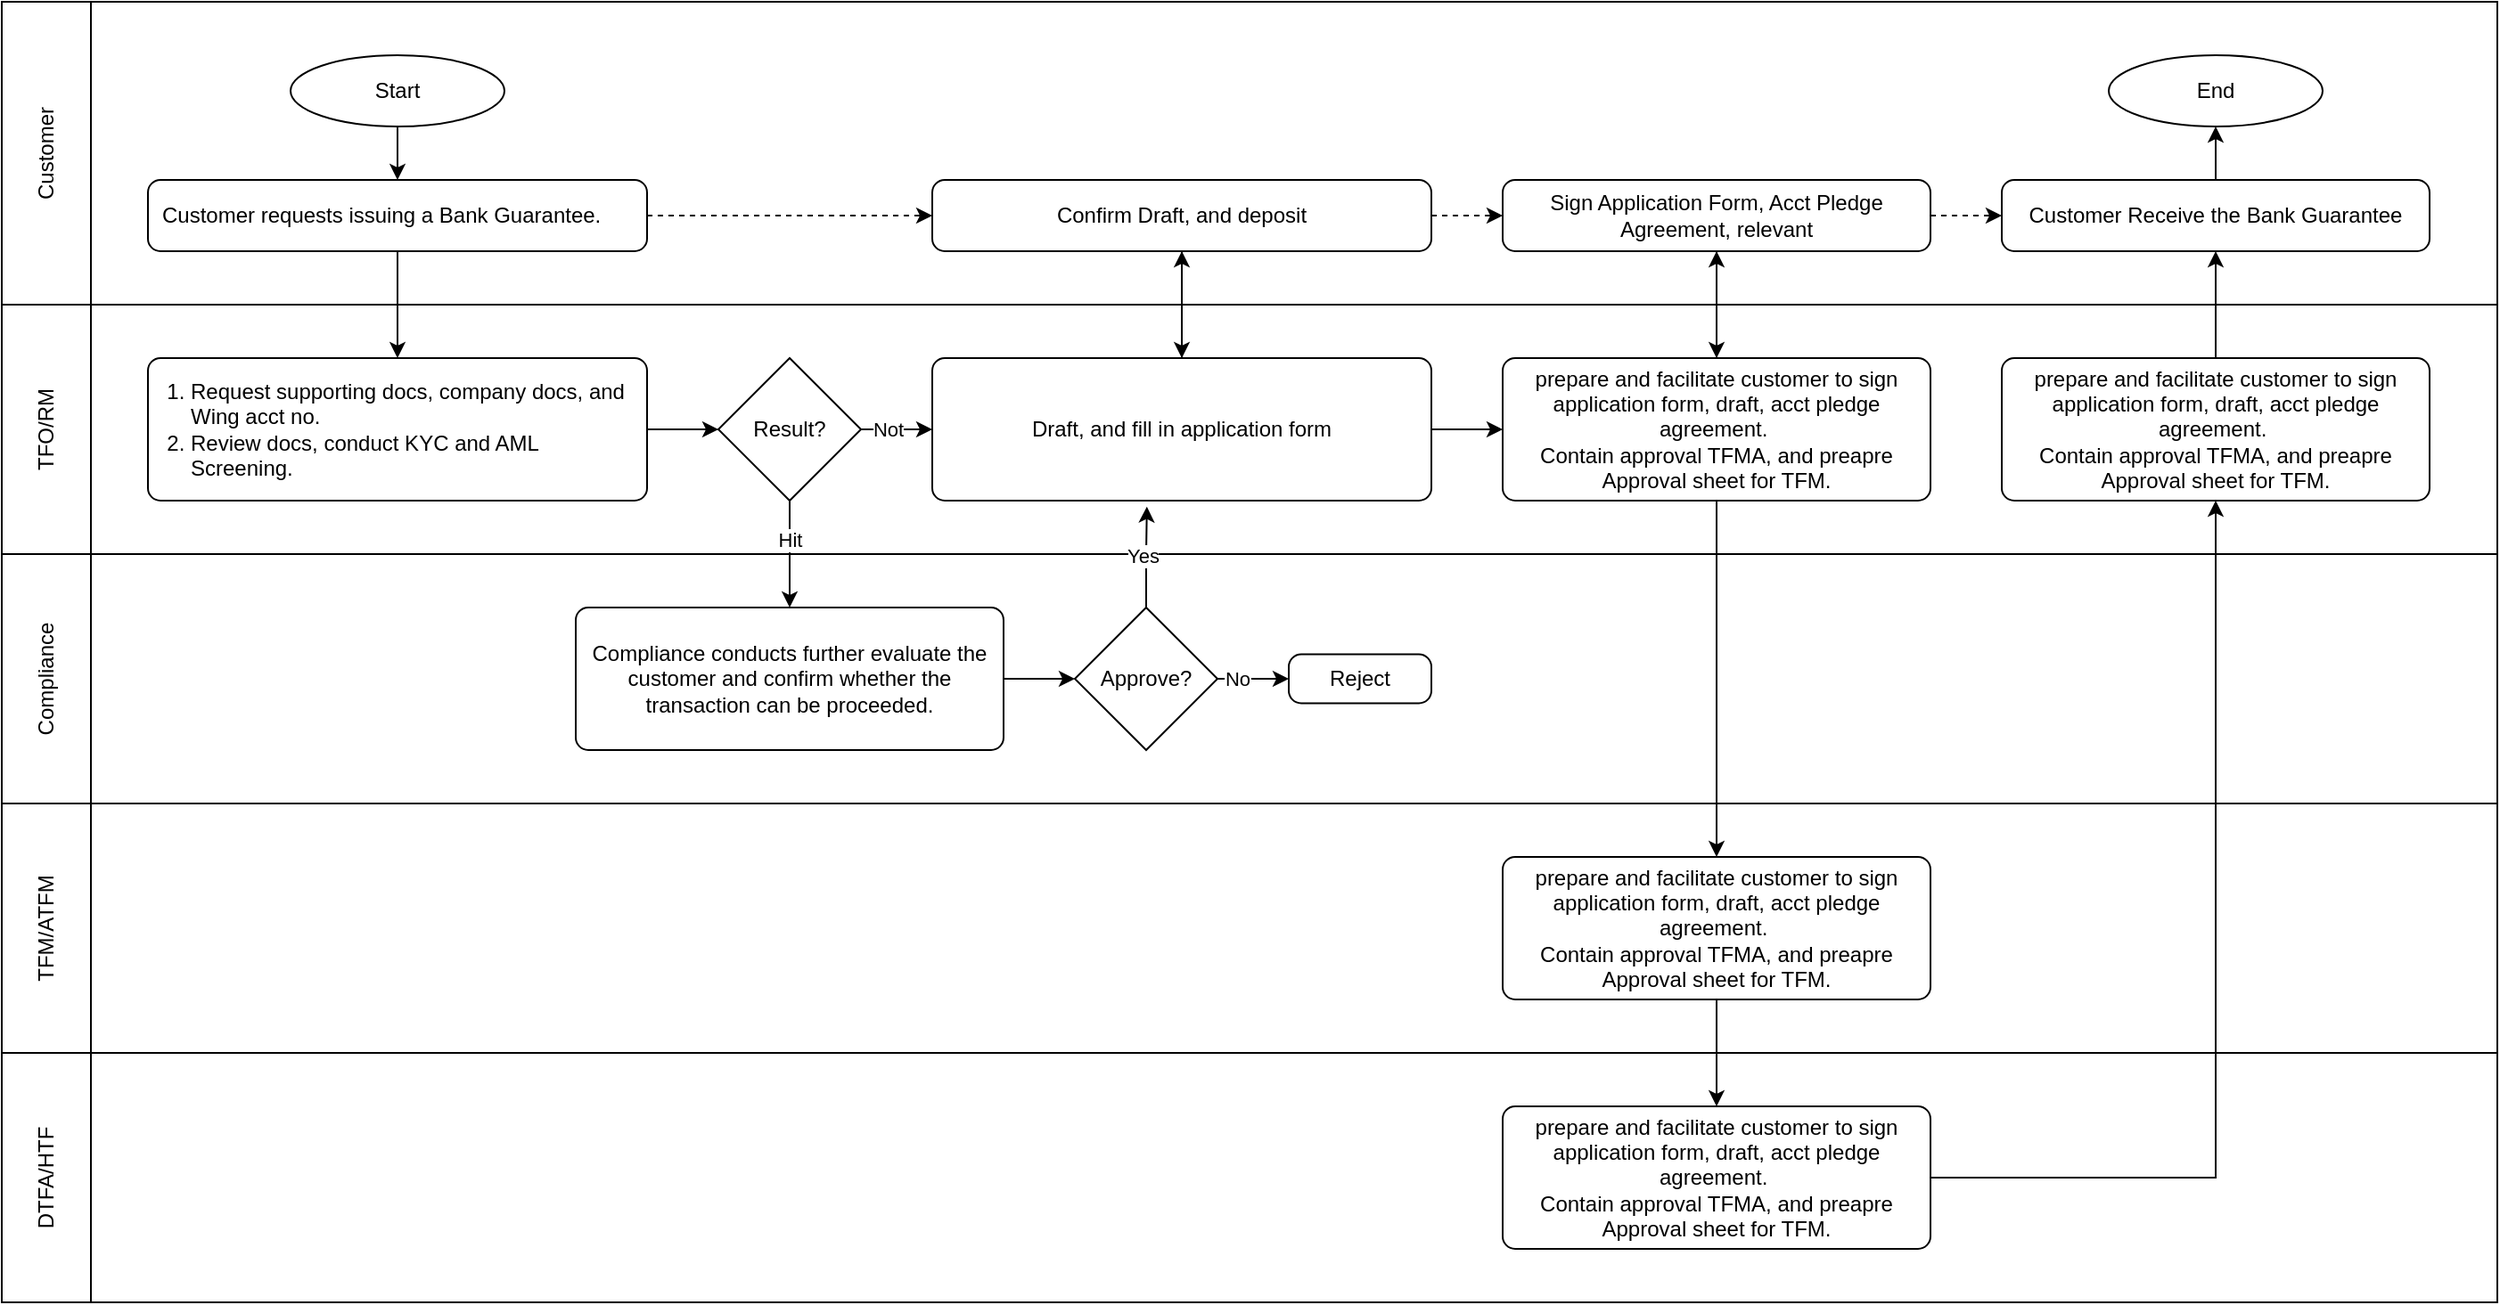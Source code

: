 <mxfile version="26.0.11">
  <diagram name="Page-1" id="frO6bIjpAD6LzR3Jj6Uj">
    <mxGraphModel dx="2100" dy="1130" grid="1" gridSize="10" guides="1" tooltips="1" connect="1" arrows="1" fold="1" page="1" pageScale="1" pageWidth="827" pageHeight="1169" math="0" shadow="0">
      <root>
        <mxCell id="0" />
        <mxCell id="1" parent="0" />
        <mxCell id="cnvuhV0ucwfGlOxxNsax-50" value="" style="rounded=0;whiteSpace=wrap;html=1;fillColor=default;" parent="1" vertex="1">
          <mxGeometry y="600" width="1400" height="140" as="geometry" />
        </mxCell>
        <mxCell id="cnvuhV0ucwfGlOxxNsax-49" value="" style="rounded=0;whiteSpace=wrap;html=1;fillColor=default;" parent="1" vertex="1">
          <mxGeometry y="460" width="1400" height="140" as="geometry" />
        </mxCell>
        <mxCell id="cnvuhV0ucwfGlOxxNsax-48" value="" style="rounded=0;whiteSpace=wrap;html=1;fillColor=default;" parent="1" vertex="1">
          <mxGeometry y="320" width="1400" height="140" as="geometry" />
        </mxCell>
        <mxCell id="cnvuhV0ucwfGlOxxNsax-47" value="" style="rounded=0;whiteSpace=wrap;html=1;fillColor=default;" parent="1" vertex="1">
          <mxGeometry y="180" width="1400" height="140" as="geometry" />
        </mxCell>
        <mxCell id="cnvuhV0ucwfGlOxxNsax-46" value="" style="rounded=0;whiteSpace=wrap;html=1;fillColor=default;" parent="1" vertex="1">
          <mxGeometry y="10" width="1400" height="170" as="geometry" />
        </mxCell>
        <mxCell id="cnvuhV0ucwfGlOxxNsax-7" value="&lt;ol style=&quot;padding-left: 16px;&quot;&gt;&lt;li&gt;Request supporting docs, company docs, and Wing acct no.&lt;/li&gt;&lt;li&gt;Review docs, conduct KYC and AML Screening.&lt;/li&gt;&lt;/ol&gt;" style="rounded=1;whiteSpace=wrap;html=1;absoluteArcSize=1;arcSize=14;strokeWidth=1;spacingLeft=6;align=left;spacingRight=6;" parent="1" vertex="1">
          <mxGeometry x="82" y="210" width="280" height="80" as="geometry" />
        </mxCell>
        <mxCell id="cnvuhV0ucwfGlOxxNsax-10" style="edgeStyle=orthogonalEdgeStyle;rounded=0;orthogonalLoop=1;jettySize=auto;html=1;exitX=0.5;exitY=1;exitDx=0;exitDy=0;exitPerimeter=0;entryX=0.5;entryY=0;entryDx=0;entryDy=0;" parent="1" source="cnvuhV0ucwfGlOxxNsax-8" target="cnvuhV0ucwfGlOxxNsax-9" edge="1">
          <mxGeometry relative="1" as="geometry" />
        </mxCell>
        <mxCell id="cnvuhV0ucwfGlOxxNsax-8" value="Start" style="strokeWidth=1;html=1;shape=mxgraph.flowchart.start_2;whiteSpace=wrap;" parent="1" vertex="1">
          <mxGeometry x="162" y="40" width="120" height="40" as="geometry" />
        </mxCell>
        <mxCell id="cnvuhV0ucwfGlOxxNsax-16" style="edgeStyle=orthogonalEdgeStyle;rounded=0;orthogonalLoop=1;jettySize=auto;html=1;exitX=0.5;exitY=1;exitDx=0;exitDy=0;" parent="1" source="cnvuhV0ucwfGlOxxNsax-9" target="cnvuhV0ucwfGlOxxNsax-7" edge="1">
          <mxGeometry relative="1" as="geometry" />
        </mxCell>
        <mxCell id="cnvuhV0ucwfGlOxxNsax-35" style="edgeStyle=orthogonalEdgeStyle;rounded=0;orthogonalLoop=1;jettySize=auto;html=1;jumpStyle=none;dashed=1;" parent="1" source="cnvuhV0ucwfGlOxxNsax-9" target="cnvuhV0ucwfGlOxxNsax-29" edge="1">
          <mxGeometry relative="1" as="geometry" />
        </mxCell>
        <mxCell id="cnvuhV0ucwfGlOxxNsax-9" value="Customer requests issuing a Bank Guarantee." style="rounded=1;html=1;absoluteArcSize=1;arcSize=14;strokeWidth=1;spacingLeft=6;spacingRight=4;align=left;horizontal=1;imageHeight=24;labelPadding=20;labelBackgroundColor=none;labelBorderColor=none;textShadow=0;whiteSpace=wrap;" parent="1" vertex="1">
          <mxGeometry x="82" y="110" width="280" height="40" as="geometry" />
        </mxCell>
        <mxCell id="cnvuhV0ucwfGlOxxNsax-25" style="edgeStyle=orthogonalEdgeStyle;rounded=0;orthogonalLoop=1;jettySize=auto;html=1;entryX=0.5;entryY=0;entryDx=0;entryDy=0;" parent="1" source="cnvuhV0ucwfGlOxxNsax-12" target="cnvuhV0ucwfGlOxxNsax-17" edge="1">
          <mxGeometry relative="1" as="geometry" />
        </mxCell>
        <mxCell id="GQJi8FWaUbrm4bYVat67-1" value="Hit" style="edgeLabel;html=1;align=center;verticalAlign=middle;resizable=0;points=[];" vertex="1" connectable="0" parent="cnvuhV0ucwfGlOxxNsax-25">
          <mxGeometry x="-0.28" relative="1" as="geometry">
            <mxPoint as="offset" />
          </mxGeometry>
        </mxCell>
        <mxCell id="cnvuhV0ucwfGlOxxNsax-26" style="edgeStyle=orthogonalEdgeStyle;rounded=0;orthogonalLoop=1;jettySize=auto;html=1;entryX=0;entryY=0.5;entryDx=0;entryDy=0;" parent="1" source="cnvuhV0ucwfGlOxxNsax-12" target="cnvuhV0ucwfGlOxxNsax-15" edge="1">
          <mxGeometry relative="1" as="geometry" />
        </mxCell>
        <mxCell id="GQJi8FWaUbrm4bYVat67-2" value="Not" style="edgeLabel;html=1;align=center;verticalAlign=middle;resizable=0;points=[];" vertex="1" connectable="0" parent="cnvuhV0ucwfGlOxxNsax-26">
          <mxGeometry x="-0.24" relative="1" as="geometry">
            <mxPoint as="offset" />
          </mxGeometry>
        </mxCell>
        <mxCell id="cnvuhV0ucwfGlOxxNsax-12" value="Result?" style="strokeWidth=1;html=1;shape=mxgraph.flowchart.decision;whiteSpace=wrap;" parent="1" vertex="1">
          <mxGeometry x="402" y="210" width="80" height="80" as="geometry" />
        </mxCell>
        <mxCell id="cnvuhV0ucwfGlOxxNsax-13" value="Reject" style="rounded=1;whiteSpace=wrap;html=1;absoluteArcSize=1;arcSize=14;strokeWidth=1;" parent="1" vertex="1">
          <mxGeometry x="722" y="376.25" width="80" height="27.5" as="geometry" />
        </mxCell>
        <mxCell id="cnvuhV0ucwfGlOxxNsax-31" style="edgeStyle=orthogonalEdgeStyle;rounded=0;orthogonalLoop=1;jettySize=auto;html=1;entryX=0.5;entryY=1;entryDx=0;entryDy=0;" parent="1" source="cnvuhV0ucwfGlOxxNsax-15" target="cnvuhV0ucwfGlOxxNsax-29" edge="1">
          <mxGeometry relative="1" as="geometry" />
        </mxCell>
        <mxCell id="cnvuhV0ucwfGlOxxNsax-37" style="edgeStyle=orthogonalEdgeStyle;rounded=0;orthogonalLoop=1;jettySize=auto;html=1;entryX=0;entryY=0.5;entryDx=0;entryDy=0;" parent="1" source="cnvuhV0ucwfGlOxxNsax-15" target="cnvuhV0ucwfGlOxxNsax-28" edge="1">
          <mxGeometry relative="1" as="geometry" />
        </mxCell>
        <mxCell id="cnvuhV0ucwfGlOxxNsax-15" value="Draft, and fill in application form" style="rounded=1;whiteSpace=wrap;html=1;absoluteArcSize=1;arcSize=14;strokeWidth=1;" parent="1" vertex="1">
          <mxGeometry x="522" y="210" width="280" height="80" as="geometry" />
        </mxCell>
        <mxCell id="cnvuhV0ucwfGlOxxNsax-17" value="Compliance conducts further evaluate the customer and confirm whether the transaction can be proceeded." style="rounded=1;whiteSpace=wrap;html=1;absoluteArcSize=1;arcSize=14;strokeWidth=1;" parent="1" vertex="1">
          <mxGeometry x="322" y="350" width="240" height="80" as="geometry" />
        </mxCell>
        <mxCell id="cnvuhV0ucwfGlOxxNsax-23" style="edgeStyle=orthogonalEdgeStyle;rounded=0;orthogonalLoop=1;jettySize=auto;html=1;entryX=0;entryY=0.5;entryDx=0;entryDy=0;" parent="1" source="cnvuhV0ucwfGlOxxNsax-18" target="cnvuhV0ucwfGlOxxNsax-13" edge="1">
          <mxGeometry relative="1" as="geometry" />
        </mxCell>
        <mxCell id="GQJi8FWaUbrm4bYVat67-5" value="No" style="edgeLabel;html=1;align=center;verticalAlign=middle;resizable=0;points=[];" vertex="1" connectable="0" parent="cnvuhV0ucwfGlOxxNsax-23">
          <mxGeometry x="-0.476" relative="1" as="geometry">
            <mxPoint as="offset" />
          </mxGeometry>
        </mxCell>
        <mxCell id="cnvuhV0ucwfGlOxxNsax-18" value="Approve?" style="strokeWidth=1;html=1;shape=mxgraph.flowchart.decision;whiteSpace=wrap;" parent="1" vertex="1">
          <mxGeometry x="602" y="350" width="80" height="80" as="geometry" />
        </mxCell>
        <mxCell id="cnvuhV0ucwfGlOxxNsax-20" style="edgeStyle=orthogonalEdgeStyle;rounded=0;orthogonalLoop=1;jettySize=auto;html=1;entryX=0.43;entryY=1.042;entryDx=0;entryDy=0;entryPerimeter=0;" parent="1" source="cnvuhV0ucwfGlOxxNsax-18" target="cnvuhV0ucwfGlOxxNsax-15" edge="1">
          <mxGeometry relative="1" as="geometry" />
        </mxCell>
        <mxCell id="GQJi8FWaUbrm4bYVat67-4" value="Yes" style="edgeLabel;html=1;align=center;verticalAlign=middle;resizable=0;points=[];" vertex="1" connectable="0" parent="cnvuhV0ucwfGlOxxNsax-20">
          <mxGeometry x="-0.112" y="2" relative="1" as="geometry">
            <mxPoint y="-4" as="offset" />
          </mxGeometry>
        </mxCell>
        <mxCell id="cnvuhV0ucwfGlOxxNsax-24" style="edgeStyle=orthogonalEdgeStyle;rounded=0;orthogonalLoop=1;jettySize=auto;html=1;entryX=0;entryY=0.5;entryDx=0;entryDy=0;entryPerimeter=0;" parent="1" source="cnvuhV0ucwfGlOxxNsax-17" target="cnvuhV0ucwfGlOxxNsax-18" edge="1">
          <mxGeometry relative="1" as="geometry" />
        </mxCell>
        <mxCell id="cnvuhV0ucwfGlOxxNsax-27" style="edgeStyle=orthogonalEdgeStyle;rounded=0;orthogonalLoop=1;jettySize=auto;html=1;entryX=0;entryY=0.5;entryDx=0;entryDy=0;entryPerimeter=0;" parent="1" source="cnvuhV0ucwfGlOxxNsax-7" target="cnvuhV0ucwfGlOxxNsax-12" edge="1">
          <mxGeometry relative="1" as="geometry" />
        </mxCell>
        <mxCell id="cnvuhV0ucwfGlOxxNsax-32" style="edgeStyle=orthogonalEdgeStyle;rounded=0;orthogonalLoop=1;jettySize=auto;html=1;entryX=0.5;entryY=1;entryDx=0;entryDy=0;" parent="1" source="cnvuhV0ucwfGlOxxNsax-28" target="cnvuhV0ucwfGlOxxNsax-30" edge="1">
          <mxGeometry relative="1" as="geometry" />
        </mxCell>
        <mxCell id="cnvuhV0ucwfGlOxxNsax-39" style="edgeStyle=orthogonalEdgeStyle;rounded=0;orthogonalLoop=1;jettySize=auto;html=1;entryX=0.5;entryY=0;entryDx=0;entryDy=0;" parent="1" source="cnvuhV0ucwfGlOxxNsax-28" target="cnvuhV0ucwfGlOxxNsax-38" edge="1">
          <mxGeometry relative="1" as="geometry" />
        </mxCell>
        <mxCell id="cnvuhV0ucwfGlOxxNsax-28" value="prepare and facilitate customer to sign application form, draft, acct pledge agreement.&amp;nbsp;&lt;div&gt;Contain approval TFMA, and preapre Approval sheet for TFM.&lt;/div&gt;" style="rounded=1;whiteSpace=wrap;html=1;absoluteArcSize=1;arcSize=14;strokeWidth=1;align=center;" parent="1" vertex="1">
          <mxGeometry x="842" y="210" width="240" height="80" as="geometry" />
        </mxCell>
        <mxCell id="cnvuhV0ucwfGlOxxNsax-33" style="edgeStyle=orthogonalEdgeStyle;rounded=0;orthogonalLoop=1;jettySize=auto;html=1;entryX=0.5;entryY=0;entryDx=0;entryDy=0;" parent="1" source="cnvuhV0ucwfGlOxxNsax-29" target="cnvuhV0ucwfGlOxxNsax-15" edge="1">
          <mxGeometry relative="1" as="geometry" />
        </mxCell>
        <mxCell id="cnvuhV0ucwfGlOxxNsax-36" style="edgeStyle=orthogonalEdgeStyle;rounded=0;orthogonalLoop=1;jettySize=auto;html=1;entryX=0;entryY=0.5;entryDx=0;entryDy=0;dashed=1;" parent="1" source="cnvuhV0ucwfGlOxxNsax-29" target="cnvuhV0ucwfGlOxxNsax-30" edge="1">
          <mxGeometry relative="1" as="geometry" />
        </mxCell>
        <mxCell id="cnvuhV0ucwfGlOxxNsax-29" value="Confirm Draft, and deposit" style="rounded=1;whiteSpace=wrap;html=1;absoluteArcSize=1;arcSize=14;strokeWidth=1;" parent="1" vertex="1">
          <mxGeometry x="522" y="110" width="280" height="40" as="geometry" />
        </mxCell>
        <mxCell id="cnvuhV0ucwfGlOxxNsax-53" style="edgeStyle=orthogonalEdgeStyle;rounded=0;orthogonalLoop=1;jettySize=auto;html=1;entryX=0.5;entryY=0;entryDx=0;entryDy=0;" parent="1" source="cnvuhV0ucwfGlOxxNsax-30" target="cnvuhV0ucwfGlOxxNsax-28" edge="1">
          <mxGeometry relative="1" as="geometry" />
        </mxCell>
        <mxCell id="cnvuhV0ucwfGlOxxNsax-57" style="edgeStyle=orthogonalEdgeStyle;rounded=0;orthogonalLoop=1;jettySize=auto;html=1;dashed=1;" parent="1" source="cnvuhV0ucwfGlOxxNsax-30" target="cnvuhV0ucwfGlOxxNsax-44" edge="1">
          <mxGeometry relative="1" as="geometry" />
        </mxCell>
        <mxCell id="cnvuhV0ucwfGlOxxNsax-30" value="Sign Application Form, Acct Pledge Agreement, relevant" style="rounded=1;whiteSpace=wrap;html=1;absoluteArcSize=1;arcSize=14;strokeWidth=1;" parent="1" vertex="1">
          <mxGeometry x="842" y="110" width="240" height="40" as="geometry" />
        </mxCell>
        <mxCell id="cnvuhV0ucwfGlOxxNsax-41" style="edgeStyle=orthogonalEdgeStyle;rounded=0;orthogonalLoop=1;jettySize=auto;html=1;entryX=0.5;entryY=0;entryDx=0;entryDy=0;" parent="1" source="cnvuhV0ucwfGlOxxNsax-38" target="cnvuhV0ucwfGlOxxNsax-40" edge="1">
          <mxGeometry relative="1" as="geometry" />
        </mxCell>
        <mxCell id="cnvuhV0ucwfGlOxxNsax-38" value="prepare and facilitate customer to sign application form, draft, acct pledge agreement.&amp;nbsp;&lt;div&gt;Contain approval TFMA, and preapre Approval sheet for TFM.&lt;/div&gt;" style="rounded=1;whiteSpace=wrap;html=1;absoluteArcSize=1;arcSize=14;strokeWidth=1;align=center;" parent="1" vertex="1">
          <mxGeometry x="842" y="490" width="240" height="80" as="geometry" />
        </mxCell>
        <mxCell id="cnvuhV0ucwfGlOxxNsax-43" style="edgeStyle=orthogonalEdgeStyle;rounded=0;orthogonalLoop=1;jettySize=auto;html=1;entryX=0.5;entryY=1;entryDx=0;entryDy=0;" parent="1" source="cnvuhV0ucwfGlOxxNsax-40" target="cnvuhV0ucwfGlOxxNsax-42" edge="1">
          <mxGeometry relative="1" as="geometry" />
        </mxCell>
        <mxCell id="cnvuhV0ucwfGlOxxNsax-40" value="prepare and facilitate customer to sign application form, draft, acct pledge agreement.&amp;nbsp;&lt;div&gt;Contain approval TFMA, and preapre Approval sheet for TFM.&lt;/div&gt;" style="rounded=1;whiteSpace=wrap;html=1;absoluteArcSize=1;arcSize=14;strokeWidth=1;align=center;" parent="1" vertex="1">
          <mxGeometry x="842" y="630" width="240" height="80" as="geometry" />
        </mxCell>
        <mxCell id="cnvuhV0ucwfGlOxxNsax-45" style="edgeStyle=orthogonalEdgeStyle;rounded=0;orthogonalLoop=1;jettySize=auto;html=1;entryX=0.5;entryY=1;entryDx=0;entryDy=0;" parent="1" source="cnvuhV0ucwfGlOxxNsax-42" target="cnvuhV0ucwfGlOxxNsax-44" edge="1">
          <mxGeometry relative="1" as="geometry" />
        </mxCell>
        <mxCell id="cnvuhV0ucwfGlOxxNsax-42" value="prepare and facilitate customer to sign application form, draft, acct pledge agreement.&amp;nbsp;&lt;div&gt;Contain approval TFMA, and preapre Approval sheet for TFM.&lt;/div&gt;" style="rounded=1;whiteSpace=wrap;html=1;absoluteArcSize=1;arcSize=14;strokeWidth=1;align=center;" parent="1" vertex="1">
          <mxGeometry x="1122" y="210" width="240" height="80" as="geometry" />
        </mxCell>
        <mxCell id="cnvuhV0ucwfGlOxxNsax-66" value="" style="edgeStyle=orthogonalEdgeStyle;rounded=0;orthogonalLoop=1;jettySize=auto;html=1;" parent="1" source="cnvuhV0ucwfGlOxxNsax-44" target="cnvuhV0ucwfGlOxxNsax-62" edge="1">
          <mxGeometry relative="1" as="geometry" />
        </mxCell>
        <mxCell id="cnvuhV0ucwfGlOxxNsax-44" value="Customer Receive the Bank Guarantee" style="rounded=1;whiteSpace=wrap;html=1;absoluteArcSize=1;arcSize=14;strokeWidth=1;" parent="1" vertex="1">
          <mxGeometry x="1122" y="110" width="240" height="40" as="geometry" />
        </mxCell>
        <mxCell id="cnvuhV0ucwfGlOxxNsax-51" value="DTFA/HTF" style="rounded=0;whiteSpace=wrap;html=1;fillColor=none;horizontal=0;" parent="1" vertex="1">
          <mxGeometry y="600" width="50" height="140" as="geometry" />
        </mxCell>
        <mxCell id="cnvuhV0ucwfGlOxxNsax-58" value="TFM/ATFM" style="rounded=0;whiteSpace=wrap;html=1;fillColor=none;horizontal=0;" parent="1" vertex="1">
          <mxGeometry y="460" width="50" height="140" as="geometry" />
        </mxCell>
        <mxCell id="cnvuhV0ucwfGlOxxNsax-59" value="Compliance" style="rounded=0;whiteSpace=wrap;html=1;fillColor=none;horizontal=0;" parent="1" vertex="1">
          <mxGeometry y="320" width="50" height="140" as="geometry" />
        </mxCell>
        <mxCell id="cnvuhV0ucwfGlOxxNsax-60" value="TFO/RM" style="rounded=0;whiteSpace=wrap;html=1;fillColor=none;horizontal=0;" parent="1" vertex="1">
          <mxGeometry y="180" width="50" height="140" as="geometry" />
        </mxCell>
        <mxCell id="cnvuhV0ucwfGlOxxNsax-61" value="Customer" style="rounded=0;whiteSpace=wrap;html=1;fillColor=none;horizontal=0;" parent="1" vertex="1">
          <mxGeometry y="10" width="50" height="170" as="geometry" />
        </mxCell>
        <mxCell id="cnvuhV0ucwfGlOxxNsax-62" value="End" style="strokeWidth=1;html=1;shape=mxgraph.flowchart.start_2;whiteSpace=wrap;" parent="1" vertex="1">
          <mxGeometry x="1182" y="40" width="120" height="40" as="geometry" />
        </mxCell>
      </root>
    </mxGraphModel>
  </diagram>
</mxfile>
